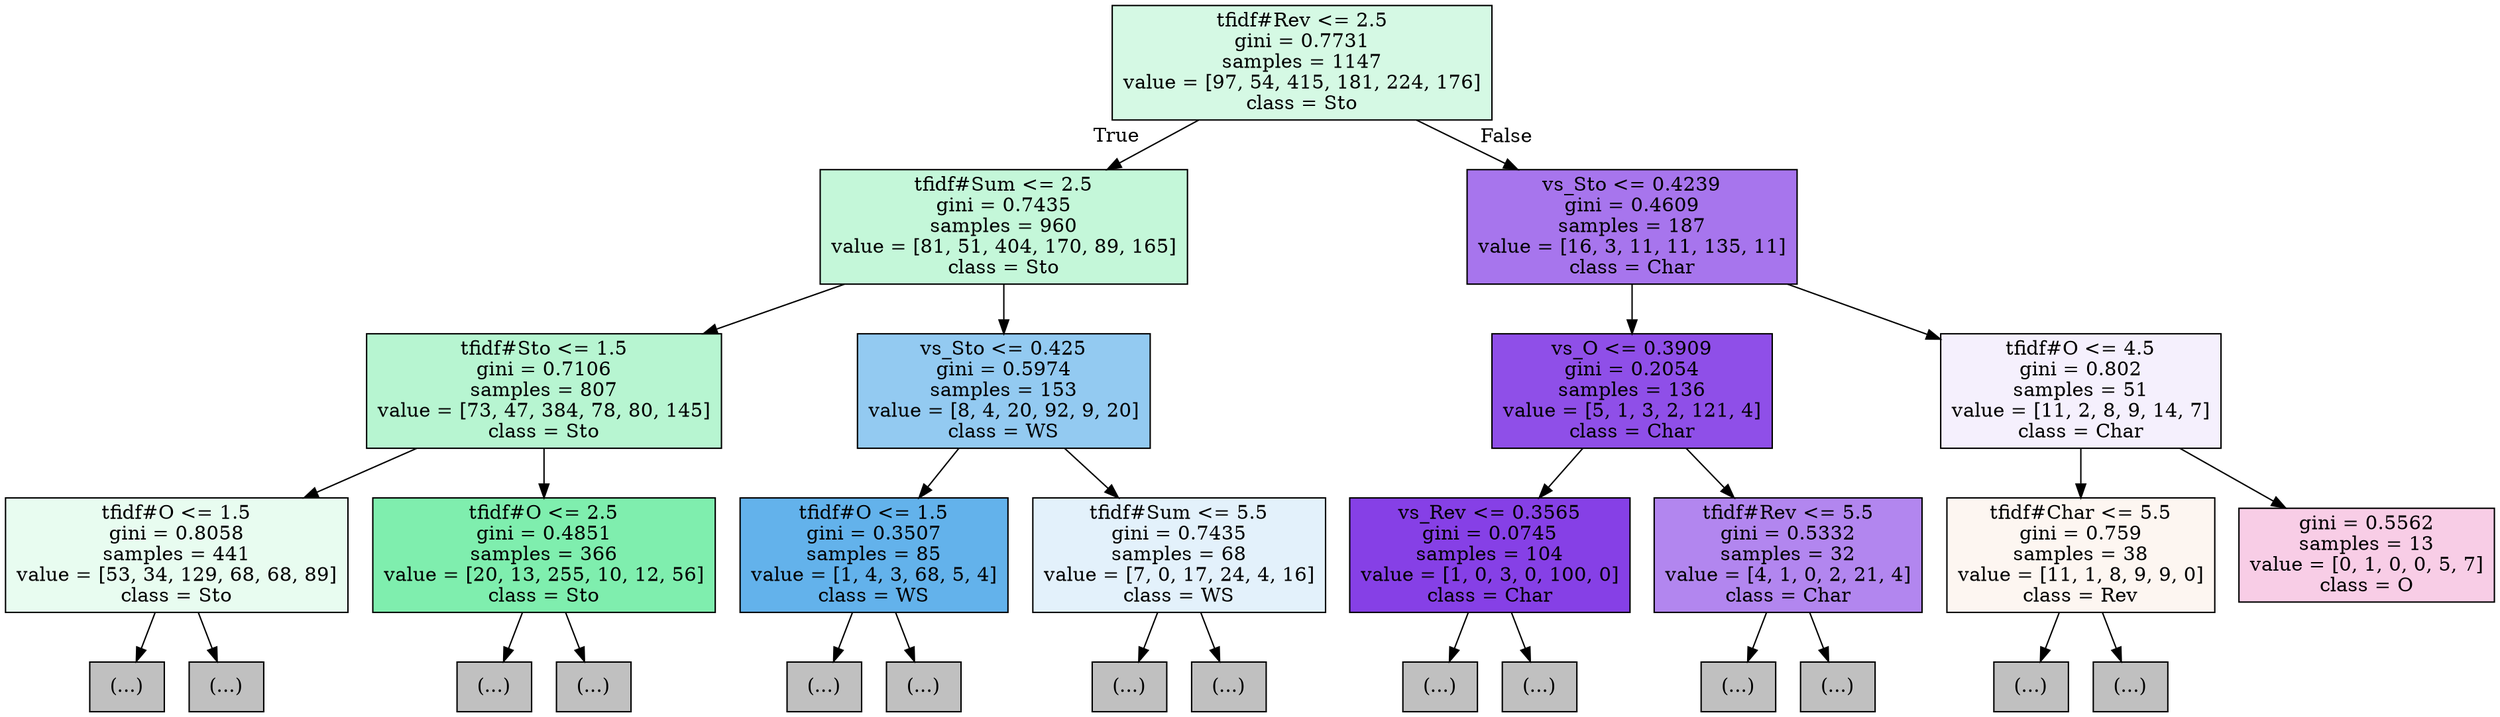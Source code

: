 digraph Tree {
node [shape=box, style="filled", color="black"] ;
0 [label="tfidf#Rev <= 2.5\ngini = 0.7731\nsamples = 1147\nvalue = [97, 54, 415, 181, 224, 176]\nclass = Sto", fillcolor="#39e58135"] ;
1 [label="tfidf#Sum <= 2.5\ngini = 0.7435\nsamples = 960\nvalue = [81, 51, 404, 170, 89, 165]\nclass = Sto", fillcolor="#39e5814c"] ;
0 -> 1 [labeldistance=2.5, labelangle=45, headlabel="True"] ;
2 [label="tfidf#Sto <= 1.5\ngini = 0.7106\nsamples = 807\nvalue = [73, 47, 384, 78, 80, 145]\nclass = Sto", fillcolor="#39e5815c"] ;
1 -> 2 ;
3 [label="tfidf#O <= 1.5\ngini = 0.8058\nsamples = 441\nvalue = [53, 34, 129, 68, 68, 89]\nclass = Sto", fillcolor="#39e5811d"] ;
2 -> 3 ;
4 [label="(...)", fillcolor="#C0C0C0"] ;
3 -> 4 ;
39 [label="(...)", fillcolor="#C0C0C0"] ;
3 -> 39 ;
52 [label="tfidf#O <= 2.5\ngini = 0.4851\nsamples = 366\nvalue = [20, 13, 255, 10, 12, 56]\nclass = Sto", fillcolor="#39e581a4"] ;
2 -> 52 ;
53 [label="(...)", fillcolor="#C0C0C0"] ;
52 -> 53 ;
82 [label="(...)", fillcolor="#C0C0C0"] ;
52 -> 82 ;
89 [label="vs_Sto <= 0.425\ngini = 0.5974\nsamples = 153\nvalue = [8, 4, 20, 92, 9, 20]\nclass = WS", fillcolor="#399de58a"] ;
1 -> 89 ;
90 [label="tfidf#O <= 1.5\ngini = 0.3507\nsamples = 85\nvalue = [1, 4, 3, 68, 5, 4]\nclass = WS", fillcolor="#399de5c9"] ;
89 -> 90 ;
91 [label="(...)", fillcolor="#C0C0C0"] ;
90 -> 91 ;
96 [label="(...)", fillcolor="#C0C0C0"] ;
90 -> 96 ;
99 [label="tfidf#Sum <= 5.5\ngini = 0.7435\nsamples = 68\nvalue = [7, 0, 17, 24, 4, 16]\nclass = WS", fillcolor="#399de523"] ;
89 -> 99 ;
100 [label="(...)", fillcolor="#C0C0C0"] ;
99 -> 100 ;
107 [label="(...)", fillcolor="#C0C0C0"] ;
99 -> 107 ;
108 [label="vs_Sto <= 0.4239\ngini = 0.4609\nsamples = 187\nvalue = [16, 3, 11, 11, 135, 11]\nclass = Char", fillcolor="#8139e5b1"] ;
0 -> 108 [labeldistance=2.5, labelangle=-45, headlabel="False"] ;
109 [label="vs_O <= 0.3909\ngini = 0.2054\nsamples = 136\nvalue = [5, 1, 3, 2, 121, 4]\nclass = Char", fillcolor="#8139e5e2"] ;
108 -> 109 ;
110 [label="vs_Rev <= 0.3565\ngini = 0.0745\nsamples = 104\nvalue = [1, 0, 3, 0, 100, 0]\nclass = Char", fillcolor="#8139e5f5"] ;
109 -> 110 ;
111 [label="(...)", fillcolor="#C0C0C0"] ;
110 -> 111 ;
112 [label="(...)", fillcolor="#C0C0C0"] ;
110 -> 112 ;
115 [label="tfidf#Rev <= 5.5\ngini = 0.5332\nsamples = 32\nvalue = [4, 1, 0, 2, 21, 4]\nclass = Char", fillcolor="#8139e59b"] ;
109 -> 115 ;
116 [label="(...)", fillcolor="#C0C0C0"] ;
115 -> 116 ;
117 [label="(...)", fillcolor="#C0C0C0"] ;
115 -> 117 ;
118 [label="tfidf#O <= 4.5\ngini = 0.802\nsamples = 51\nvalue = [11, 2, 8, 9, 14, 7]\nclass = Char", fillcolor="#8139e513"] ;
108 -> 118 ;
119 [label="tfidf#Char <= 5.5\ngini = 0.759\nsamples = 38\nvalue = [11, 1, 8, 9, 9, 0]\nclass = Rev", fillcolor="#e5813912"] ;
118 -> 119 ;
120 [label="(...)", fillcolor="#C0C0C0"] ;
119 -> 120 ;
121 [label="(...)", fillcolor="#C0C0C0"] ;
119 -> 121 ;
122 [label="gini = 0.5562\nsamples = 13\nvalue = [0, 1, 0, 0, 5, 7]\nclass = O", fillcolor="#e5399d40"] ;
118 -> 122 ;
}